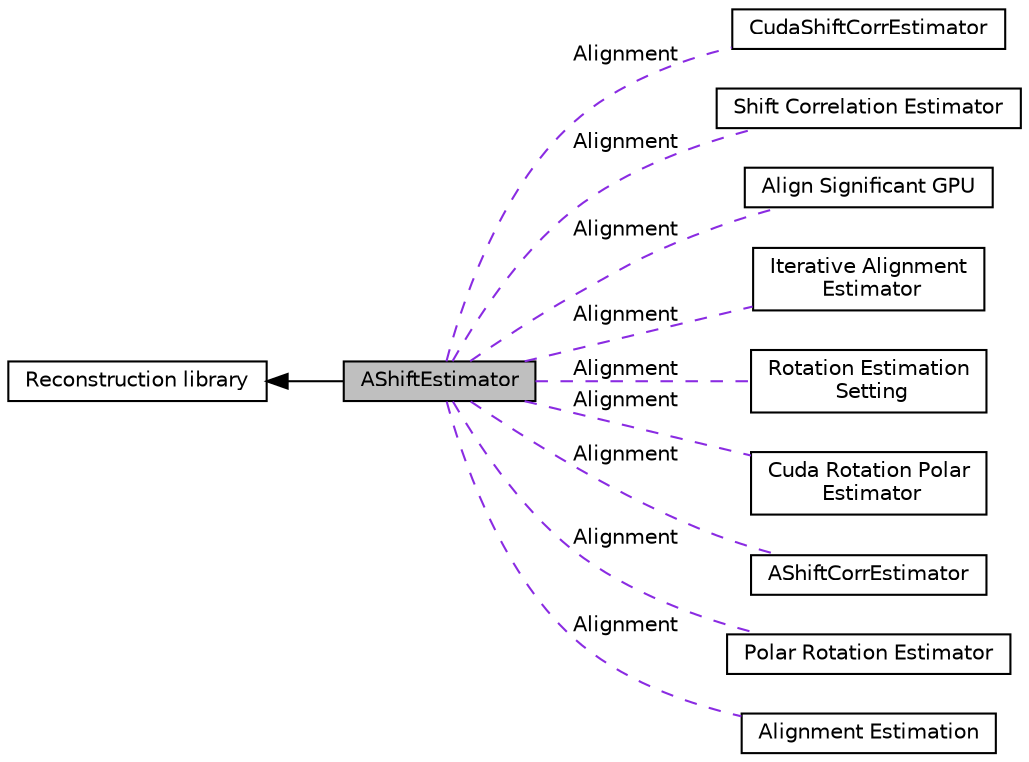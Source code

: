 digraph "AShiftEstimator"
{
  edge [fontname="Helvetica",fontsize="10",labelfontname="Helvetica",labelfontsize="10"];
  node [fontname="Helvetica",fontsize="10",shape=record];
  rankdir=LR;
  Node10 [label="CudaShiftCorrEstimator",height=0.2,width=0.4,color="black", fillcolor="white", style="filled",URL="$group__CudaShiftCorrEstimator.html"];
  Node7 [label="Shift Correlation Estimator",height=0.2,width=0.4,color="black", fillcolor="white", style="filled",URL="$group__ShiftCorrEstimator.html"];
  Node8 [label="Align Significant GPU",height=0.2,width=0.4,color="black", fillcolor="white", style="filled",URL="$group__ProgAlignSignificantGPU.html"];
  Node5 [label="Iterative Alignment\l Estimator",height=0.2,width=0.4,color="black", fillcolor="white", style="filled",URL="$group__IterativeAlignmentEstimator.html"];
  Node0 [label="AShiftEstimator",height=0.2,width=0.4,color="black", fillcolor="grey75", style="filled", fontcolor="black"];
  Node3 [label="Rotation Estimation\l Setting",height=0.2,width=0.4,color="black", fillcolor="white", style="filled",URL="$group__RotationEstimationSetting.html"];
  Node9 [label="Cuda Rotation Polar\l Estimator",height=0.2,width=0.4,color="black", fillcolor="white", style="filled",URL="$group__CudaRotPolarEstimator.html"];
  Node1 [label="Reconstruction library",height=0.2,width=0.4,color="black", fillcolor="white", style="filled",URL="$group__ReconsLibrary.html"];
  Node4 [label="AShiftCorrEstimator",height=0.2,width=0.4,color="black", fillcolor="white", style="filled",URL="$group__AShiftCorrEstimator.html"];
  Node6 [label="Polar Rotation Estimator",height=0.2,width=0.4,color="black", fillcolor="white", style="filled",URL="$group__PolarRotationEstimator.html"];
  Node2 [label="Alignment Estimation",height=0.2,width=0.4,color="black", fillcolor="white", style="filled",URL="$group__Alignment.html"];
  Node1->Node0 [shape=plaintext, dir="back", style="solid"];
  Node0->Node2 [shape=plaintext, label="Alignment", color="blueviolet", dir="none", style="dashed"];
  Node0->Node3 [shape=plaintext, label="Alignment", color="blueviolet", dir="none", style="dashed"];
  Node0->Node4 [shape=plaintext, label="Alignment", color="blueviolet", dir="none", style="dashed"];
  Node0->Node5 [shape=plaintext, label="Alignment", color="blueviolet", dir="none", style="dashed"];
  Node0->Node6 [shape=plaintext, label="Alignment", color="blueviolet", dir="none", style="dashed"];
  Node0->Node7 [shape=plaintext, label="Alignment", color="blueviolet", dir="none", style="dashed"];
  Node0->Node8 [shape=plaintext, label="Alignment", color="blueviolet", dir="none", style="dashed"];
  Node0->Node9 [shape=plaintext, label="Alignment", color="blueviolet", dir="none", style="dashed"];
  Node0->Node10 [shape=plaintext, label="Alignment", color="blueviolet", dir="none", style="dashed"];
}
